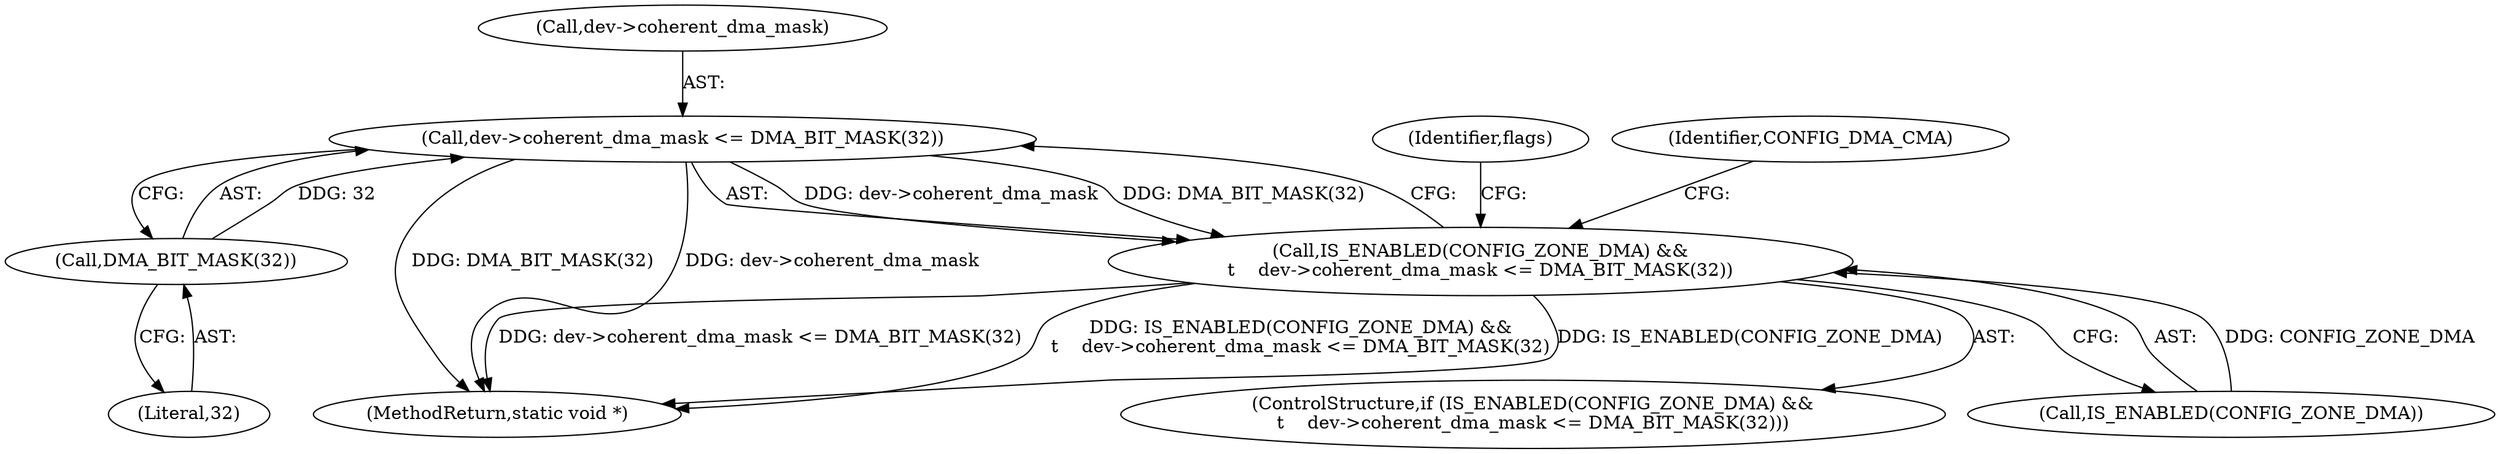 digraph "0_linux_6829e274a623187c24f7cfc0e3d35f25d087fcc5_0@pointer" {
"1000121" [label="(Call,dev->coherent_dma_mask <= DMA_BIT_MASK(32))"];
"1000125" [label="(Call,DMA_BIT_MASK(32))"];
"1000118" [label="(Call,IS_ENABLED(CONFIG_ZONE_DMA) &&\n\t    dev->coherent_dma_mask <= DMA_BIT_MASK(32))"];
"1000187" [label="(MethodReturn,static void *)"];
"1000125" [label="(Call,DMA_BIT_MASK(32))"];
"1000122" [label="(Call,dev->coherent_dma_mask)"];
"1000117" [label="(ControlStructure,if (IS_ENABLED(CONFIG_ZONE_DMA) &&\n\t    dev->coherent_dma_mask <= DMA_BIT_MASK(32)))"];
"1000119" [label="(Call,IS_ENABLED(CONFIG_ZONE_DMA))"];
"1000128" [label="(Identifier,flags)"];
"1000133" [label="(Identifier,CONFIG_DMA_CMA)"];
"1000118" [label="(Call,IS_ENABLED(CONFIG_ZONE_DMA) &&\n\t    dev->coherent_dma_mask <= DMA_BIT_MASK(32))"];
"1000121" [label="(Call,dev->coherent_dma_mask <= DMA_BIT_MASK(32))"];
"1000126" [label="(Literal,32)"];
"1000121" -> "1000118"  [label="AST: "];
"1000121" -> "1000125"  [label="CFG: "];
"1000122" -> "1000121"  [label="AST: "];
"1000125" -> "1000121"  [label="AST: "];
"1000118" -> "1000121"  [label="CFG: "];
"1000121" -> "1000187"  [label="DDG: DMA_BIT_MASK(32)"];
"1000121" -> "1000187"  [label="DDG: dev->coherent_dma_mask"];
"1000121" -> "1000118"  [label="DDG: dev->coherent_dma_mask"];
"1000121" -> "1000118"  [label="DDG: DMA_BIT_MASK(32)"];
"1000125" -> "1000121"  [label="DDG: 32"];
"1000125" -> "1000126"  [label="CFG: "];
"1000126" -> "1000125"  [label="AST: "];
"1000118" -> "1000117"  [label="AST: "];
"1000118" -> "1000119"  [label="CFG: "];
"1000119" -> "1000118"  [label="AST: "];
"1000128" -> "1000118"  [label="CFG: "];
"1000133" -> "1000118"  [label="CFG: "];
"1000118" -> "1000187"  [label="DDG: dev->coherent_dma_mask <= DMA_BIT_MASK(32)"];
"1000118" -> "1000187"  [label="DDG: IS_ENABLED(CONFIG_ZONE_DMA) &&\n\t    dev->coherent_dma_mask <= DMA_BIT_MASK(32)"];
"1000118" -> "1000187"  [label="DDG: IS_ENABLED(CONFIG_ZONE_DMA)"];
"1000119" -> "1000118"  [label="DDG: CONFIG_ZONE_DMA"];
}
